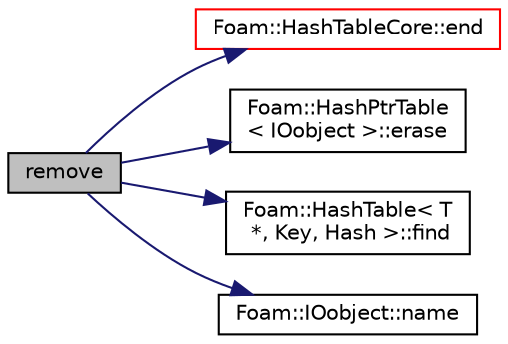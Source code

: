 digraph "remove"
{
  bgcolor="transparent";
  edge [fontname="Helvetica",fontsize="10",labelfontname="Helvetica",labelfontsize="10"];
  node [fontname="Helvetica",fontsize="10",shape=record];
  rankdir="LR";
  Node360 [label="remove",height=0.2,width=0.4,color="black", fillcolor="grey75", style="filled", fontcolor="black"];
  Node360 -> Node361 [color="midnightblue",fontsize="10",style="solid",fontname="Helvetica"];
  Node361 [label="Foam::HashTableCore::end",height=0.2,width=0.4,color="red",URL="$a26849.html#a540580a296c0ff351686ceb4f27b6fe6",tooltip="iteratorEnd set to beyond the end of any HashTable "];
  Node360 -> Node369 [color="midnightblue",fontsize="10",style="solid",fontname="Helvetica"];
  Node369 [label="Foam::HashPtrTable\l\< IOobject \>::erase",height=0.2,width=0.4,color="black",URL="$a26825.html#a5a52e4262b99beef25f2002783f24cfc",tooltip="Erase an hashedEntry specified by given iterator. "];
  Node360 -> Node370 [color="midnightblue",fontsize="10",style="solid",fontname="Helvetica"];
  Node370 [label="Foam::HashTable\< T\l *, Key, Hash \>::find",height=0.2,width=0.4,color="black",URL="$a26841.html#a76b2c74ebd9f33fa9f76261b027ffc11",tooltip="Find and return an iterator set at the hashedEntry. "];
  Node360 -> Node371 [color="midnightblue",fontsize="10",style="solid",fontname="Helvetica"];
  Node371 [label="Foam::IOobject::name",height=0.2,width=0.4,color="black",URL="$a27249.html#acc80e00a8ac919288fb55bd14cc88bf6",tooltip="Return name. "];
}
